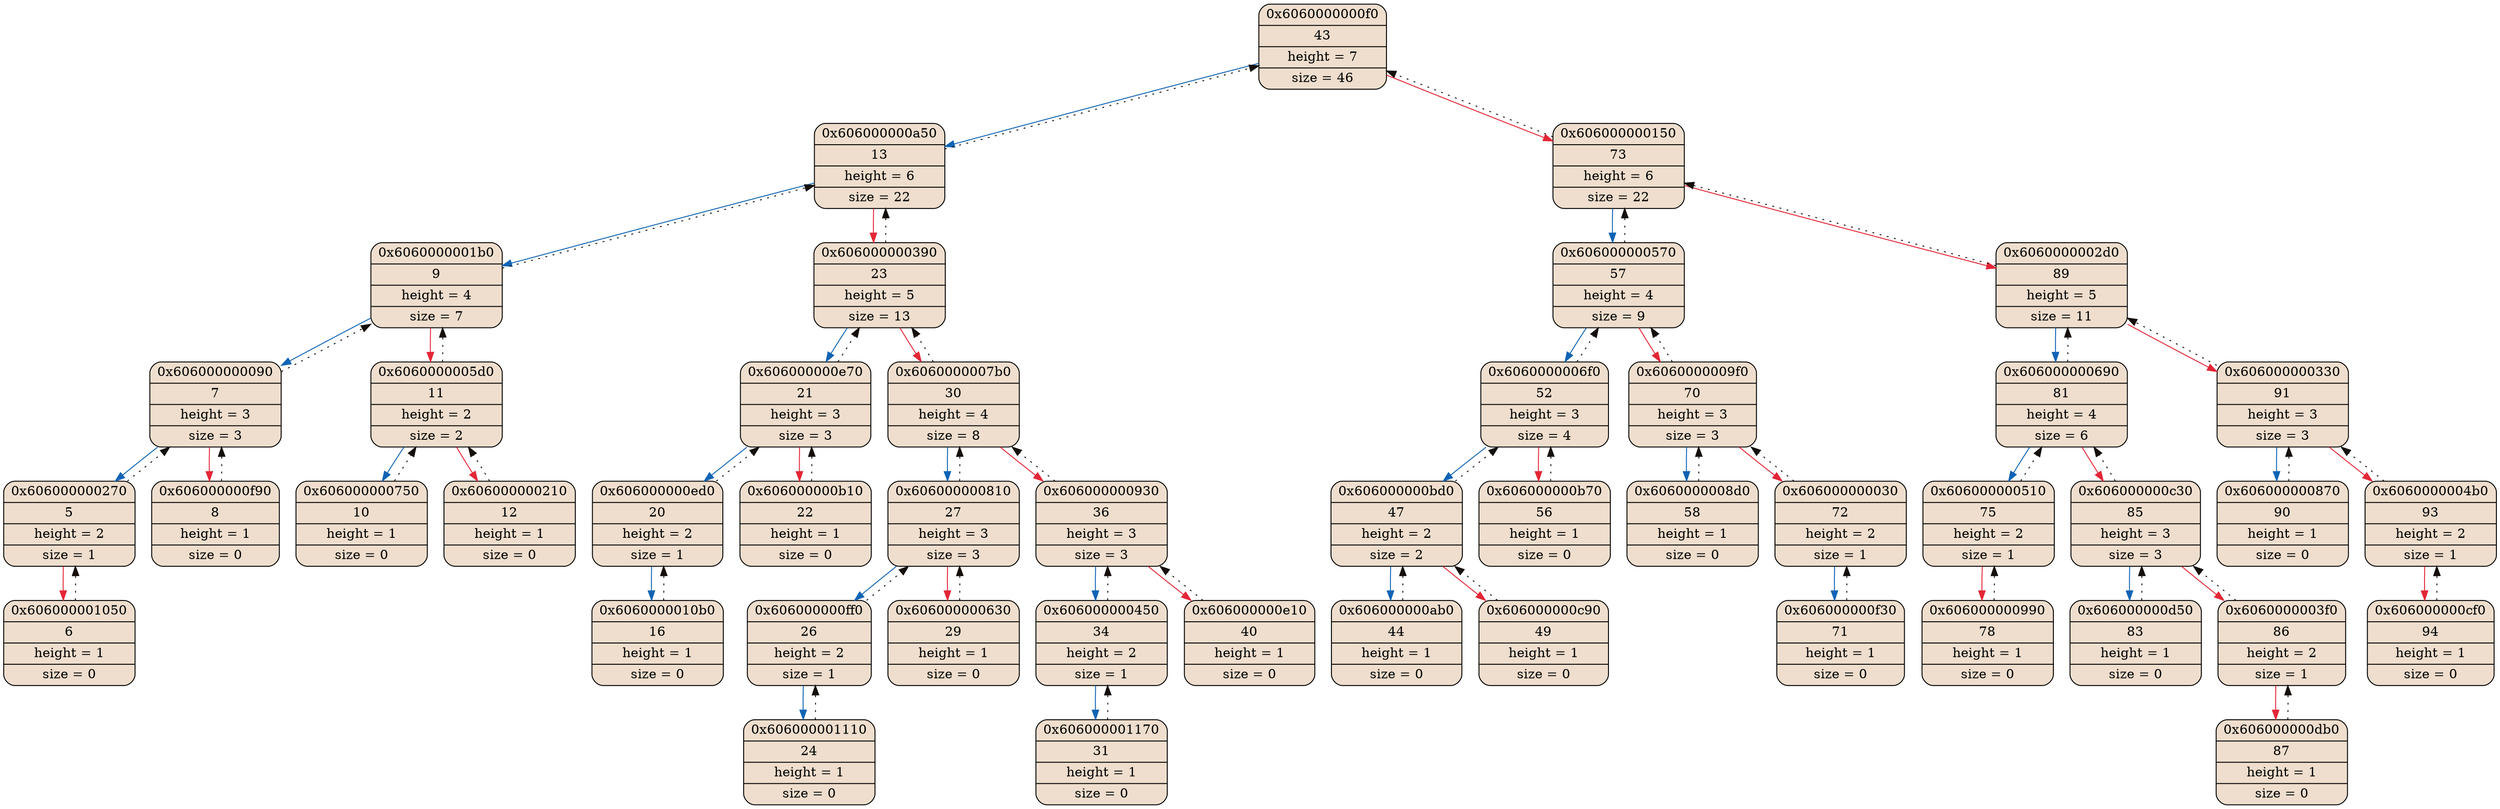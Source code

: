 digraph
{
    node_0x6060000000f0[shape = Mrecord, label = "{{0x6060000000f0} | {43} | {height = 7} | {size = 46}}", style = "filled", fillcolor = "#EFDECD"];
    node_0x606000000a50[shape = Mrecord, label = "{{0x606000000a50} | {13} | {height = 6} | {size = 22}}", style = "filled", fillcolor = "#EFDECD"];
    node_0x6060000001b0[shape = Mrecord, label = "{{0x6060000001b0} | {9} | {height = 4} | {size = 7}}", style = "filled", fillcolor = "#EFDECD"];
    node_0x606000000090[shape = Mrecord, label = "{{0x606000000090} | {7} | {height = 3} | {size = 3}}", style = "filled", fillcolor = "#EFDECD"];
    node_0x606000000270[shape = Mrecord, label = "{{0x606000000270} | {5} | {height = 2} | {size = 1}}", style = "filled", fillcolor = "#EFDECD"];
    node_0x606000001050[shape = Mrecord, label = "{{0x606000001050} | {6} | {height = 1} | {size = 0}}", style = "filled", fillcolor = "#EFDECD"];
    node_0x606000000f90[shape = Mrecord, label = "{{0x606000000f90} | {8} | {height = 1} | {size = 0}}", style = "filled", fillcolor = "#EFDECD"];
    node_0x6060000005d0[shape = Mrecord, label = "{{0x6060000005d0} | {11} | {height = 2} | {size = 2}}", style = "filled", fillcolor = "#EFDECD"];
    node_0x606000000750[shape = Mrecord, label = "{{0x606000000750} | {10} | {height = 1} | {size = 0}}", style = "filled", fillcolor = "#EFDECD"];
    node_0x606000000210[shape = Mrecord, label = "{{0x606000000210} | {12} | {height = 1} | {size = 0}}", style = "filled", fillcolor = "#EFDECD"];
    node_0x606000000390[shape = Mrecord, label = "{{0x606000000390} | {23} | {height = 5} | {size = 13}}", style = "filled", fillcolor = "#EFDECD"];
    node_0x606000000e70[shape = Mrecord, label = "{{0x606000000e70} | {21} | {height = 3} | {size = 3}}", style = "filled", fillcolor = "#EFDECD"];
    node_0x606000000ed0[shape = Mrecord, label = "{{0x606000000ed0} | {20} | {height = 2} | {size = 1}}", style = "filled", fillcolor = "#EFDECD"];
    node_0x6060000010b0[shape = Mrecord, label = "{{0x6060000010b0} | {16} | {height = 1} | {size = 0}}", style = "filled", fillcolor = "#EFDECD"];
    node_0x606000000b10[shape = Mrecord, label = "{{0x606000000b10} | {22} | {height = 1} | {size = 0}}", style = "filled", fillcolor = "#EFDECD"];
    node_0x6060000007b0[shape = Mrecord, label = "{{0x6060000007b0} | {30} | {height = 4} | {size = 8}}", style = "filled", fillcolor = "#EFDECD"];
    node_0x606000000810[shape = Mrecord, label = "{{0x606000000810} | {27} | {height = 3} | {size = 3}}", style = "filled", fillcolor = "#EFDECD"];
    node_0x606000000ff0[shape = Mrecord, label = "{{0x606000000ff0} | {26} | {height = 2} | {size = 1}}", style = "filled", fillcolor = "#EFDECD"];
    node_0x606000001110[shape = Mrecord, label = "{{0x606000001110} | {24} | {height = 1} | {size = 0}}", style = "filled", fillcolor = "#EFDECD"];
    node_0x606000000630[shape = Mrecord, label = "{{0x606000000630} | {29} | {height = 1} | {size = 0}}", style = "filled", fillcolor = "#EFDECD"];
    node_0x606000000930[shape = Mrecord, label = "{{0x606000000930} | {36} | {height = 3} | {size = 3}}", style = "filled", fillcolor = "#EFDECD"];
    node_0x606000000450[shape = Mrecord, label = "{{0x606000000450} | {34} | {height = 2} | {size = 1}}", style = "filled", fillcolor = "#EFDECD"];
    node_0x606000001170[shape = Mrecord, label = "{{0x606000001170} | {31} | {height = 1} | {size = 0}}", style = "filled", fillcolor = "#EFDECD"];
    node_0x606000000e10[shape = Mrecord, label = "{{0x606000000e10} | {40} | {height = 1} | {size = 0}}", style = "filled", fillcolor = "#EFDECD"];
    node_0x606000000150[shape = Mrecord, label = "{{0x606000000150} | {73} | {height = 6} | {size = 22}}", style = "filled", fillcolor = "#EFDECD"];
    node_0x606000000570[shape = Mrecord, label = "{{0x606000000570} | {57} | {height = 4} | {size = 9}}", style = "filled", fillcolor = "#EFDECD"];
    node_0x6060000006f0[shape = Mrecord, label = "{{0x6060000006f0} | {52} | {height = 3} | {size = 4}}", style = "filled", fillcolor = "#EFDECD"];
    node_0x606000000bd0[shape = Mrecord, label = "{{0x606000000bd0} | {47} | {height = 2} | {size = 2}}", style = "filled", fillcolor = "#EFDECD"];
    node_0x606000000ab0[shape = Mrecord, label = "{{0x606000000ab0} | {44} | {height = 1} | {size = 0}}", style = "filled", fillcolor = "#EFDECD"];
    node_0x606000000c90[shape = Mrecord, label = "{{0x606000000c90} | {49} | {height = 1} | {size = 0}}", style = "filled", fillcolor = "#EFDECD"];
    node_0x606000000b70[shape = Mrecord, label = "{{0x606000000b70} | {56} | {height = 1} | {size = 0}}", style = "filled", fillcolor = "#EFDECD"];
    node_0x6060000009f0[shape = Mrecord, label = "{{0x6060000009f0} | {70} | {height = 3} | {size = 3}}", style = "filled", fillcolor = "#EFDECD"];
    node_0x6060000008d0[shape = Mrecord, label = "{{0x6060000008d0} | {58} | {height = 1} | {size = 0}}", style = "filled", fillcolor = "#EFDECD"];
    node_0x606000000030[shape = Mrecord, label = "{{0x606000000030} | {72} | {height = 2} | {size = 1}}", style = "filled", fillcolor = "#EFDECD"];
    node_0x606000000f30[shape = Mrecord, label = "{{0x606000000f30} | {71} | {height = 1} | {size = 0}}", style = "filled", fillcolor = "#EFDECD"];
    node_0x6060000002d0[shape = Mrecord, label = "{{0x6060000002d0} | {89} | {height = 5} | {size = 11}}", style = "filled", fillcolor = "#EFDECD"];
    node_0x606000000690[shape = Mrecord, label = "{{0x606000000690} | {81} | {height = 4} | {size = 6}}", style = "filled", fillcolor = "#EFDECD"];
    node_0x606000000510[shape = Mrecord, label = "{{0x606000000510} | {75} | {height = 2} | {size = 1}}", style = "filled", fillcolor = "#EFDECD"];
    node_0x606000000990[shape = Mrecord, label = "{{0x606000000990} | {78} | {height = 1} | {size = 0}}", style = "filled", fillcolor = "#EFDECD"];
    node_0x606000000c30[shape = Mrecord, label = "{{0x606000000c30} | {85} | {height = 3} | {size = 3}}", style = "filled", fillcolor = "#EFDECD"];
    node_0x606000000d50[shape = Mrecord, label = "{{0x606000000d50} | {83} | {height = 1} | {size = 0}}", style = "filled", fillcolor = "#EFDECD"];
    node_0x6060000003f0[shape = Mrecord, label = "{{0x6060000003f0} | {86} | {height = 2} | {size = 1}}", style = "filled", fillcolor = "#EFDECD"];
    node_0x606000000db0[shape = Mrecord, label = "{{0x606000000db0} | {87} | {height = 1} | {size = 0}}", style = "filled", fillcolor = "#EFDECD"];
    node_0x606000000330[shape = Mrecord, label = "{{0x606000000330} | {91} | {height = 3} | {size = 3}}", style = "filled", fillcolor = "#EFDECD"];
    node_0x606000000870[shape = Mrecord, label = "{{0x606000000870} | {90} | {height = 1} | {size = 0}}", style = "filled", fillcolor = "#EFDECD"];
    node_0x6060000004b0[shape = Mrecord, label = "{{0x6060000004b0} | {93} | {height = 2} | {size = 1}}", style = "filled", fillcolor = "#EFDECD"];
    node_0x606000000cf0[shape = Mrecord, label = "{{0x606000000cf0} | {94} | {height = 1} | {size = 0}}", style = "filled", fillcolor = "#EFDECD"];
    node_0x6060000000f0->node_0x606000000a50 [color = "#1164B4"];
    node_0x606000000a50->node_0x6060000000f0 [color = "#140F0B", style = dotted];
    node_0x606000000a50->node_0x6060000001b0 [color = "#1164B4"];
    node_0x6060000001b0->node_0x606000000a50 [color = "#140F0B", style = dotted];
    node_0x6060000001b0->node_0x606000000090 [color = "#1164B4"];
    node_0x606000000090->node_0x6060000001b0 [color = "#140F0B", style = dotted];
    node_0x606000000090->node_0x606000000270 [color = "#1164B4"];
    node_0x606000000270->node_0x606000000090 [color = "#140F0B", style = dotted];
    node_0x606000000270->node_0x606000001050 [color = "#E32636"];
    node_0x606000001050->node_0x606000000270 [color = "#140F0B", style = dotted];
    node_0x606000000090->node_0x606000000f90 [color = "#E32636"];
    node_0x606000000f90->node_0x606000000090 [color = "#140F0B", style = dotted];
    node_0x6060000001b0->node_0x6060000005d0 [color = "#E32636"];
    node_0x6060000005d0->node_0x6060000001b0 [color = "#140F0B", style = dotted];
    node_0x6060000005d0->node_0x606000000750 [color = "#1164B4"];
    node_0x606000000750->node_0x6060000005d0 [color = "#140F0B", style = dotted];
    node_0x6060000005d0->node_0x606000000210 [color = "#E32636"];
    node_0x606000000210->node_0x6060000005d0 [color = "#140F0B", style = dotted];
    node_0x606000000a50->node_0x606000000390 [color = "#E32636"];
    node_0x606000000390->node_0x606000000a50 [color = "#140F0B", style = dotted];
    node_0x606000000390->node_0x606000000e70 [color = "#1164B4"];
    node_0x606000000e70->node_0x606000000390 [color = "#140F0B", style = dotted];
    node_0x606000000e70->node_0x606000000ed0 [color = "#1164B4"];
    node_0x606000000ed0->node_0x606000000e70 [color = "#140F0B", style = dotted];
    node_0x606000000ed0->node_0x6060000010b0 [color = "#1164B4"];
    node_0x6060000010b0->node_0x606000000ed0 [color = "#140F0B", style = dotted];
    node_0x606000000e70->node_0x606000000b10 [color = "#E32636"];
    node_0x606000000b10->node_0x606000000e70 [color = "#140F0B", style = dotted];
    node_0x606000000390->node_0x6060000007b0 [color = "#E32636"];
    node_0x6060000007b0->node_0x606000000390 [color = "#140F0B", style = dotted];
    node_0x6060000007b0->node_0x606000000810 [color = "#1164B4"];
    node_0x606000000810->node_0x6060000007b0 [color = "#140F0B", style = dotted];
    node_0x606000000810->node_0x606000000ff0 [color = "#1164B4"];
    node_0x606000000ff0->node_0x606000000810 [color = "#140F0B", style = dotted];
    node_0x606000000ff0->node_0x606000001110 [color = "#1164B4"];
    node_0x606000001110->node_0x606000000ff0 [color = "#140F0B", style = dotted];
    node_0x606000000810->node_0x606000000630 [color = "#E32636"];
    node_0x606000000630->node_0x606000000810 [color = "#140F0B", style = dotted];
    node_0x6060000007b0->node_0x606000000930 [color = "#E32636"];
    node_0x606000000930->node_0x6060000007b0 [color = "#140F0B", style = dotted];
    node_0x606000000930->node_0x606000000450 [color = "#1164B4"];
    node_0x606000000450->node_0x606000000930 [color = "#140F0B", style = dotted];
    node_0x606000000450->node_0x606000001170 [color = "#1164B4"];
    node_0x606000001170->node_0x606000000450 [color = "#140F0B", style = dotted];
    node_0x606000000930->node_0x606000000e10 [color = "#E32636"];
    node_0x606000000e10->node_0x606000000930 [color = "#140F0B", style = dotted];
    node_0x6060000000f0->node_0x606000000150 [color = "#E32636"];
    node_0x606000000150->node_0x6060000000f0 [color = "#140F0B", style = dotted];
    node_0x606000000150->node_0x606000000570 [color = "#1164B4"];
    node_0x606000000570->node_0x606000000150 [color = "#140F0B", style = dotted];
    node_0x606000000570->node_0x6060000006f0 [color = "#1164B4"];
    node_0x6060000006f0->node_0x606000000570 [color = "#140F0B", style = dotted];
    node_0x6060000006f0->node_0x606000000bd0 [color = "#1164B4"];
    node_0x606000000bd0->node_0x6060000006f0 [color = "#140F0B", style = dotted];
    node_0x606000000bd0->node_0x606000000ab0 [color = "#1164B4"];
    node_0x606000000ab0->node_0x606000000bd0 [color = "#140F0B", style = dotted];
    node_0x606000000bd0->node_0x606000000c90 [color = "#E32636"];
    node_0x606000000c90->node_0x606000000bd0 [color = "#140F0B", style = dotted];
    node_0x6060000006f0->node_0x606000000b70 [color = "#E32636"];
    node_0x606000000b70->node_0x6060000006f0 [color = "#140F0B", style = dotted];
    node_0x606000000570->node_0x6060000009f0 [color = "#E32636"];
    node_0x6060000009f0->node_0x606000000570 [color = "#140F0B", style = dotted];
    node_0x6060000009f0->node_0x6060000008d0 [color = "#1164B4"];
    node_0x6060000008d0->node_0x6060000009f0 [color = "#140F0B", style = dotted];
    node_0x6060000009f0->node_0x606000000030 [color = "#E32636"];
    node_0x606000000030->node_0x6060000009f0 [color = "#140F0B", style = dotted];
    node_0x606000000030->node_0x606000000f30 [color = "#1164B4"];
    node_0x606000000f30->node_0x606000000030 [color = "#140F0B", style = dotted];
    node_0x606000000150->node_0x6060000002d0 [color = "#E32636"];
    node_0x6060000002d0->node_0x606000000150 [color = "#140F0B", style = dotted];
    node_0x6060000002d0->node_0x606000000690 [color = "#1164B4"];
    node_0x606000000690->node_0x6060000002d0 [color = "#140F0B", style = dotted];
    node_0x606000000690->node_0x606000000510 [color = "#1164B4"];
    node_0x606000000510->node_0x606000000690 [color = "#140F0B", style = dotted];
    node_0x606000000510->node_0x606000000990 [color = "#E32636"];
    node_0x606000000990->node_0x606000000510 [color = "#140F0B", style = dotted];
    node_0x606000000690->node_0x606000000c30 [color = "#E32636"];
    node_0x606000000c30->node_0x606000000690 [color = "#140F0B", style = dotted];
    node_0x606000000c30->node_0x606000000d50 [color = "#1164B4"];
    node_0x606000000d50->node_0x606000000c30 [color = "#140F0B", style = dotted];
    node_0x606000000c30->node_0x6060000003f0 [color = "#E32636"];
    node_0x6060000003f0->node_0x606000000c30 [color = "#140F0B", style = dotted];
    node_0x6060000003f0->node_0x606000000db0 [color = "#E32636"];
    node_0x606000000db0->node_0x6060000003f0 [color = "#140F0B", style = dotted];
    node_0x6060000002d0->node_0x606000000330 [color = "#E32636"];
    node_0x606000000330->node_0x6060000002d0 [color = "#140F0B", style = dotted];
    node_0x606000000330->node_0x606000000870 [color = "#1164B4"];
    node_0x606000000870->node_0x606000000330 [color = "#140F0B", style = dotted];
    node_0x606000000330->node_0x6060000004b0 [color = "#E32636"];
    node_0x6060000004b0->node_0x606000000330 [color = "#140F0B", style = dotted];
    node_0x6060000004b0->node_0x606000000cf0 [color = "#E32636"];
    node_0x606000000cf0->node_0x6060000004b0 [color = "#140F0B", style = dotted];
}